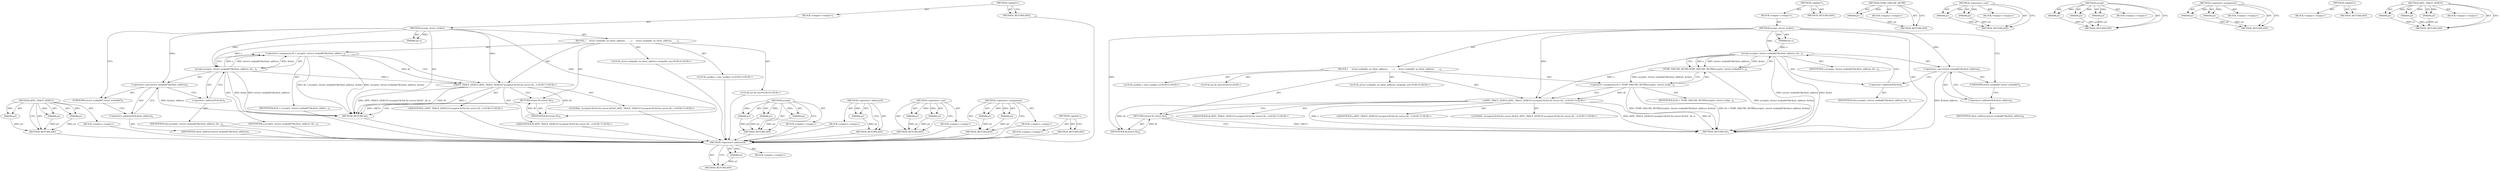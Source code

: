 digraph "APPL_TRACE_DEBUG" {
vulnerable_73 [label=<(METHOD,APPL_TRACE_DEBUG)>];
vulnerable_74 [label=<(PARAM,p1)>];
vulnerable_75 [label=<(PARAM,p2)>];
vulnerable_76 [label=<(PARAM,p3)>];
vulnerable_77 [label=<(BLOCK,&lt;empty&gt;,&lt;empty&gt;)>];
vulnerable_78 [label=<(METHOD_RETURN,ANY)>];
vulnerable_6 [label=<(METHOD,&lt;global&gt;)<SUB>1</SUB>>];
vulnerable_7 [label=<(BLOCK,&lt;empty&gt;,&lt;empty&gt;)<SUB>1</SUB>>];
vulnerable_8 [label=<(METHOD,accept_server_socket)<SUB>1</SUB>>];
vulnerable_9 [label=<(PARAM,int s)<SUB>1</SUB>>];
vulnerable_10 [label=<(BLOCK,{
     struct sockaddr_un client_address;
     ...,{
     struct sockaddr_un client_address;
     ...)<SUB>3</SUB>>];
vulnerable_11 [label="<(LOCAL,struct sockaddr_un client_address: sockaddr_un)<SUB>4</SUB>>"];
vulnerable_12 [label="<(LOCAL,socklen_t clen: socklen_t)<SUB>5</SUB>>"];
vulnerable_13 [label="<(LOCAL,int fd: int)<SUB>6</SUB>>"];
vulnerable_14 [label=<(&lt;operator&gt;.assignment,fd = accept(s, (struct sockaddr*)&amp;client_addres...)<SUB>6</SUB>>];
vulnerable_15 [label=<(IDENTIFIER,fd,fd = accept(s, (struct sockaddr*)&amp;client_addres...)<SUB>6</SUB>>];
vulnerable_16 [label=<(accept,accept(s, (struct sockaddr*)&amp;client_address, &amp;c...)<SUB>6</SUB>>];
vulnerable_17 [label=<(IDENTIFIER,s,accept(s, (struct sockaddr*)&amp;client_address, &amp;c...)<SUB>6</SUB>>];
vulnerable_18 [label=<(&lt;operator&gt;.cast,(struct sockaddr*)&amp;client_address)<SUB>6</SUB>>];
vulnerable_19 [label=<(UNKNOWN,struct sockaddr*,struct sockaddr*)<SUB>6</SUB>>];
vulnerable_20 [label=<(&lt;operator&gt;.addressOf,&amp;client_address)<SUB>6</SUB>>];
vulnerable_21 [label=<(IDENTIFIER,client_address,(struct sockaddr*)&amp;client_address)<SUB>6</SUB>>];
vulnerable_22 [label=<(&lt;operator&gt;.addressOf,&amp;clen)<SUB>6</SUB>>];
vulnerable_23 [label=<(IDENTIFIER,clen,accept(s, (struct sockaddr*)&amp;client_address, &amp;c...)<SUB>6</SUB>>];
vulnerable_24 [label="<(APPL_TRACE_DEBUG,APPL_TRACE_DEBUG(&quot;accepted fd:%d for server fd:...)<SUB>7</SUB>>"];
vulnerable_25 [label="<(LITERAL,&quot;accepted fd:%d for server fd:%d&quot;,APPL_TRACE_DEBUG(&quot;accepted fd:%d for server fd:...)<SUB>7</SUB>>"];
vulnerable_26 [label="<(IDENTIFIER,fd,APPL_TRACE_DEBUG(&quot;accepted fd:%d for server fd:...)<SUB>7</SUB>>"];
vulnerable_27 [label="<(IDENTIFIER,s,APPL_TRACE_DEBUG(&quot;accepted fd:%d for server fd:...)<SUB>7</SUB>>"];
vulnerable_28 [label=<(RETURN,return fd;,return fd;)<SUB>8</SUB>>];
vulnerable_29 [label=<(IDENTIFIER,fd,return fd;)<SUB>8</SUB>>];
vulnerable_30 [label=<(METHOD_RETURN,int)<SUB>1</SUB>>];
vulnerable_32 [label=<(METHOD_RETURN,ANY)<SUB>1</SUB>>];
vulnerable_58 [label=<(METHOD,accept)>];
vulnerable_59 [label=<(PARAM,p1)>];
vulnerable_60 [label=<(PARAM,p2)>];
vulnerable_61 [label=<(PARAM,p3)>];
vulnerable_62 [label=<(BLOCK,&lt;empty&gt;,&lt;empty&gt;)>];
vulnerable_63 [label=<(METHOD_RETURN,ANY)>];
vulnerable_69 [label=<(METHOD,&lt;operator&gt;.addressOf)>];
vulnerable_70 [label=<(PARAM,p1)>];
vulnerable_71 [label=<(BLOCK,&lt;empty&gt;,&lt;empty&gt;)>];
vulnerable_72 [label=<(METHOD_RETURN,ANY)>];
vulnerable_64 [label=<(METHOD,&lt;operator&gt;.cast)>];
vulnerable_65 [label=<(PARAM,p1)>];
vulnerable_66 [label=<(PARAM,p2)>];
vulnerable_67 [label=<(BLOCK,&lt;empty&gt;,&lt;empty&gt;)>];
vulnerable_68 [label=<(METHOD_RETURN,ANY)>];
vulnerable_53 [label=<(METHOD,&lt;operator&gt;.assignment)>];
vulnerable_54 [label=<(PARAM,p1)>];
vulnerable_55 [label=<(PARAM,p2)>];
vulnerable_56 [label=<(BLOCK,&lt;empty&gt;,&lt;empty&gt;)>];
vulnerable_57 [label=<(METHOD_RETURN,ANY)>];
vulnerable_47 [label=<(METHOD,&lt;global&gt;)<SUB>1</SUB>>];
vulnerable_48 [label=<(BLOCK,&lt;empty&gt;,&lt;empty&gt;)>];
vulnerable_49 [label=<(METHOD_RETURN,ANY)>];
fixed_74 [label=<(METHOD,&lt;operator&gt;.addressOf)>];
fixed_75 [label=<(PARAM,p1)>];
fixed_76 [label=<(BLOCK,&lt;empty&gt;,&lt;empty&gt;)>];
fixed_77 [label=<(METHOD_RETURN,ANY)>];
fixed_6 [label=<(METHOD,&lt;global&gt;)<SUB>1</SUB>>];
fixed_7 [label=<(BLOCK,&lt;empty&gt;,&lt;empty&gt;)<SUB>1</SUB>>];
fixed_8 [label=<(METHOD,accept_server_socket)<SUB>1</SUB>>];
fixed_9 [label=<(PARAM,int s)<SUB>1</SUB>>];
fixed_10 [label=<(BLOCK,{
     struct sockaddr_un client_address;
     ...,{
     struct sockaddr_un client_address;
     ...)<SUB>3</SUB>>];
fixed_11 [label="<(LOCAL,struct sockaddr_un client_address: sockaddr_un)<SUB>4</SUB>>"];
fixed_12 [label="<(LOCAL,socklen_t clen: socklen_t)<SUB>5</SUB>>"];
fixed_13 [label="<(LOCAL,int fd: int)<SUB>6</SUB>>"];
fixed_14 [label=<(&lt;operator&gt;.assignment,fd = TEMP_FAILURE_RETRY(accept(s, (struct socka...)<SUB>6</SUB>>];
fixed_15 [label=<(IDENTIFIER,fd,fd = TEMP_FAILURE_RETRY(accept(s, (struct socka...)<SUB>6</SUB>>];
fixed_16 [label=<(TEMP_FAILURE_RETRY,TEMP_FAILURE_RETRY(accept(s, (struct sockaddr*)...)<SUB>6</SUB>>];
fixed_17 [label=<(accept,accept(s, (struct sockaddr*)&amp;client_address, &amp;c...)<SUB>6</SUB>>];
fixed_18 [label=<(IDENTIFIER,s,accept(s, (struct sockaddr*)&amp;client_address, &amp;c...)<SUB>6</SUB>>];
fixed_19 [label=<(&lt;operator&gt;.cast,(struct sockaddr*)&amp;client_address)<SUB>6</SUB>>];
fixed_20 [label=<(UNKNOWN,struct sockaddr*,struct sockaddr*)<SUB>6</SUB>>];
fixed_21 [label=<(&lt;operator&gt;.addressOf,&amp;client_address)<SUB>6</SUB>>];
fixed_22 [label=<(IDENTIFIER,client_address,(struct sockaddr*)&amp;client_address)<SUB>6</SUB>>];
fixed_23 [label=<(&lt;operator&gt;.addressOf,&amp;clen)<SUB>6</SUB>>];
fixed_24 [label=<(IDENTIFIER,clen,accept(s, (struct sockaddr*)&amp;client_address, &amp;c...)<SUB>6</SUB>>];
fixed_25 [label="<(APPL_TRACE_DEBUG,APPL_TRACE_DEBUG(&quot;accepted fd:%d for server fd:...)<SUB>7</SUB>>"];
fixed_26 [label="<(LITERAL,&quot;accepted fd:%d for server fd:%d&quot;,APPL_TRACE_DEBUG(&quot;accepted fd:%d for server fd:...)<SUB>7</SUB>>"];
fixed_27 [label="<(IDENTIFIER,fd,APPL_TRACE_DEBUG(&quot;accepted fd:%d for server fd:...)<SUB>7</SUB>>"];
fixed_28 [label="<(IDENTIFIER,s,APPL_TRACE_DEBUG(&quot;accepted fd:%d for server fd:...)<SUB>7</SUB>>"];
fixed_29 [label=<(RETURN,return fd;,return fd;)<SUB>8</SUB>>];
fixed_30 [label=<(IDENTIFIER,fd,return fd;)<SUB>8</SUB>>];
fixed_31 [label=<(METHOD_RETURN,int)<SUB>1</SUB>>];
fixed_33 [label=<(METHOD_RETURN,ANY)<SUB>1</SUB>>];
fixed_59 [label=<(METHOD,TEMP_FAILURE_RETRY)>];
fixed_60 [label=<(PARAM,p1)>];
fixed_61 [label=<(BLOCK,&lt;empty&gt;,&lt;empty&gt;)>];
fixed_62 [label=<(METHOD_RETURN,ANY)>];
fixed_69 [label=<(METHOD,&lt;operator&gt;.cast)>];
fixed_70 [label=<(PARAM,p1)>];
fixed_71 [label=<(PARAM,p2)>];
fixed_72 [label=<(BLOCK,&lt;empty&gt;,&lt;empty&gt;)>];
fixed_73 [label=<(METHOD_RETURN,ANY)>];
fixed_63 [label=<(METHOD,accept)>];
fixed_64 [label=<(PARAM,p1)>];
fixed_65 [label=<(PARAM,p2)>];
fixed_66 [label=<(PARAM,p3)>];
fixed_67 [label=<(BLOCK,&lt;empty&gt;,&lt;empty&gt;)>];
fixed_68 [label=<(METHOD_RETURN,ANY)>];
fixed_54 [label=<(METHOD,&lt;operator&gt;.assignment)>];
fixed_55 [label=<(PARAM,p1)>];
fixed_56 [label=<(PARAM,p2)>];
fixed_57 [label=<(BLOCK,&lt;empty&gt;,&lt;empty&gt;)>];
fixed_58 [label=<(METHOD_RETURN,ANY)>];
fixed_48 [label=<(METHOD,&lt;global&gt;)<SUB>1</SUB>>];
fixed_49 [label=<(BLOCK,&lt;empty&gt;,&lt;empty&gt;)>];
fixed_50 [label=<(METHOD_RETURN,ANY)>];
fixed_78 [label=<(METHOD,APPL_TRACE_DEBUG)>];
fixed_79 [label=<(PARAM,p1)>];
fixed_80 [label=<(PARAM,p2)>];
fixed_81 [label=<(PARAM,p3)>];
fixed_82 [label=<(BLOCK,&lt;empty&gt;,&lt;empty&gt;)>];
fixed_83 [label=<(METHOD_RETURN,ANY)>];
vulnerable_73 -> vulnerable_74  [key=0, label="AST: "];
vulnerable_73 -> vulnerable_74  [key=1, label="DDG: "];
vulnerable_73 -> vulnerable_77  [key=0, label="AST: "];
vulnerable_73 -> vulnerable_75  [key=0, label="AST: "];
vulnerable_73 -> vulnerable_75  [key=1, label="DDG: "];
vulnerable_73 -> vulnerable_78  [key=0, label="AST: "];
vulnerable_73 -> vulnerable_78  [key=1, label="CFG: "];
vulnerable_73 -> vulnerable_76  [key=0, label="AST: "];
vulnerable_73 -> vulnerable_76  [key=1, label="DDG: "];
vulnerable_74 -> vulnerable_78  [key=0, label="DDG: p1"];
vulnerable_75 -> vulnerable_78  [key=0, label="DDG: p2"];
vulnerable_76 -> vulnerable_78  [key=0, label="DDG: p3"];
vulnerable_77 -> fixed_74  [key=0];
vulnerable_78 -> fixed_74  [key=0];
vulnerable_6 -> vulnerable_7  [key=0, label="AST: "];
vulnerable_6 -> vulnerable_32  [key=0, label="AST: "];
vulnerable_6 -> vulnerable_32  [key=1, label="CFG: "];
vulnerable_7 -> vulnerable_8  [key=0, label="AST: "];
vulnerable_8 -> vulnerable_9  [key=0, label="AST: "];
vulnerable_8 -> vulnerable_9  [key=1, label="DDG: "];
vulnerable_8 -> vulnerable_10  [key=0, label="AST: "];
vulnerable_8 -> vulnerable_30  [key=0, label="AST: "];
vulnerable_8 -> vulnerable_19  [key=0, label="CFG: "];
vulnerable_8 -> vulnerable_24  [key=0, label="DDG: "];
vulnerable_8 -> vulnerable_29  [key=0, label="DDG: "];
vulnerable_8 -> vulnerable_16  [key=0, label="DDG: "];
vulnerable_8 -> vulnerable_18  [key=0, label="DDG: "];
vulnerable_9 -> vulnerable_16  [key=0, label="DDG: s"];
vulnerable_10 -> vulnerable_11  [key=0, label="AST: "];
vulnerable_10 -> vulnerable_12  [key=0, label="AST: "];
vulnerable_10 -> vulnerable_13  [key=0, label="AST: "];
vulnerable_10 -> vulnerable_14  [key=0, label="AST: "];
vulnerable_10 -> vulnerable_24  [key=0, label="AST: "];
vulnerable_10 -> vulnerable_28  [key=0, label="AST: "];
vulnerable_11 -> fixed_74  [key=0];
vulnerable_12 -> fixed_74  [key=0];
vulnerable_13 -> fixed_74  [key=0];
vulnerable_14 -> vulnerable_15  [key=0, label="AST: "];
vulnerable_14 -> vulnerable_16  [key=0, label="AST: "];
vulnerable_14 -> vulnerable_24  [key=0, label="CFG: "];
vulnerable_14 -> vulnerable_24  [key=1, label="DDG: fd"];
vulnerable_14 -> vulnerable_30  [key=0, label="DDG: accept(s, (struct sockaddr*)&amp;client_address, &amp;clen)"];
vulnerable_14 -> vulnerable_30  [key=1, label="DDG: fd = accept(s, (struct sockaddr*)&amp;client_address, &amp;clen)"];
vulnerable_15 -> fixed_74  [key=0];
vulnerable_16 -> vulnerable_17  [key=0, label="AST: "];
vulnerable_16 -> vulnerable_18  [key=0, label="AST: "];
vulnerable_16 -> vulnerable_22  [key=0, label="AST: "];
vulnerable_16 -> vulnerable_14  [key=0, label="CFG: "];
vulnerable_16 -> vulnerable_14  [key=1, label="DDG: s"];
vulnerable_16 -> vulnerable_14  [key=2, label="DDG: (struct sockaddr*)&amp;client_address"];
vulnerable_16 -> vulnerable_14  [key=3, label="DDG: &amp;clen"];
vulnerable_16 -> vulnerable_30  [key=0, label="DDG: (struct sockaddr*)&amp;client_address"];
vulnerable_16 -> vulnerable_30  [key=1, label="DDG: &amp;clen"];
vulnerable_16 -> vulnerable_24  [key=0, label="DDG: s"];
vulnerable_17 -> fixed_74  [key=0];
vulnerable_18 -> vulnerable_19  [key=0, label="AST: "];
vulnerable_18 -> vulnerable_20  [key=0, label="AST: "];
vulnerable_18 -> vulnerable_22  [key=0, label="CFG: "];
vulnerable_18 -> vulnerable_30  [key=0, label="DDG: &amp;client_address"];
vulnerable_19 -> vulnerable_20  [key=0, label="CFG: "];
vulnerable_20 -> vulnerable_21  [key=0, label="AST: "];
vulnerable_20 -> vulnerable_18  [key=0, label="CFG: "];
vulnerable_21 -> fixed_74  [key=0];
vulnerable_22 -> vulnerable_23  [key=0, label="AST: "];
vulnerable_22 -> vulnerable_16  [key=0, label="CFG: "];
vulnerable_23 -> fixed_74  [key=0];
vulnerable_24 -> vulnerable_25  [key=0, label="AST: "];
vulnerable_24 -> vulnerable_26  [key=0, label="AST: "];
vulnerable_24 -> vulnerable_27  [key=0, label="AST: "];
vulnerable_24 -> vulnerable_28  [key=0, label="CFG: "];
vulnerable_24 -> vulnerable_30  [key=0, label="DDG: fd"];
vulnerable_24 -> vulnerable_30  [key=1, label="DDG: s"];
vulnerable_24 -> vulnerable_30  [key=2, label="DDG: APPL_TRACE_DEBUG(&quot;accepted fd:%d for server fd:%d&quot;, fd, s)"];
vulnerable_24 -> vulnerable_29  [key=0, label="DDG: fd"];
vulnerable_25 -> fixed_74  [key=0];
vulnerable_26 -> fixed_74  [key=0];
vulnerable_27 -> fixed_74  [key=0];
vulnerable_28 -> vulnerable_29  [key=0, label="AST: "];
vulnerable_28 -> vulnerable_30  [key=0, label="CFG: "];
vulnerable_28 -> vulnerable_30  [key=1, label="DDG: &lt;RET&gt;"];
vulnerable_29 -> vulnerable_28  [key=0, label="DDG: fd"];
vulnerable_30 -> fixed_74  [key=0];
vulnerable_32 -> fixed_74  [key=0];
vulnerable_58 -> vulnerable_59  [key=0, label="AST: "];
vulnerable_58 -> vulnerable_59  [key=1, label="DDG: "];
vulnerable_58 -> vulnerable_62  [key=0, label="AST: "];
vulnerable_58 -> vulnerable_60  [key=0, label="AST: "];
vulnerable_58 -> vulnerable_60  [key=1, label="DDG: "];
vulnerable_58 -> vulnerable_63  [key=0, label="AST: "];
vulnerable_58 -> vulnerable_63  [key=1, label="CFG: "];
vulnerable_58 -> vulnerable_61  [key=0, label="AST: "];
vulnerable_58 -> vulnerable_61  [key=1, label="DDG: "];
vulnerable_59 -> vulnerable_63  [key=0, label="DDG: p1"];
vulnerable_60 -> vulnerable_63  [key=0, label="DDG: p2"];
vulnerable_61 -> vulnerable_63  [key=0, label="DDG: p3"];
vulnerable_62 -> fixed_74  [key=0];
vulnerable_63 -> fixed_74  [key=0];
vulnerable_69 -> vulnerable_70  [key=0, label="AST: "];
vulnerable_69 -> vulnerable_70  [key=1, label="DDG: "];
vulnerable_69 -> vulnerable_71  [key=0, label="AST: "];
vulnerable_69 -> vulnerable_72  [key=0, label="AST: "];
vulnerable_69 -> vulnerable_72  [key=1, label="CFG: "];
vulnerable_70 -> vulnerable_72  [key=0, label="DDG: p1"];
vulnerable_71 -> fixed_74  [key=0];
vulnerable_72 -> fixed_74  [key=0];
vulnerable_64 -> vulnerable_65  [key=0, label="AST: "];
vulnerable_64 -> vulnerable_65  [key=1, label="DDG: "];
vulnerable_64 -> vulnerable_67  [key=0, label="AST: "];
vulnerable_64 -> vulnerable_66  [key=0, label="AST: "];
vulnerable_64 -> vulnerable_66  [key=1, label="DDG: "];
vulnerable_64 -> vulnerable_68  [key=0, label="AST: "];
vulnerable_64 -> vulnerable_68  [key=1, label="CFG: "];
vulnerable_65 -> vulnerable_68  [key=0, label="DDG: p1"];
vulnerable_66 -> vulnerable_68  [key=0, label="DDG: p2"];
vulnerable_67 -> fixed_74  [key=0];
vulnerable_68 -> fixed_74  [key=0];
vulnerable_53 -> vulnerable_54  [key=0, label="AST: "];
vulnerable_53 -> vulnerable_54  [key=1, label="DDG: "];
vulnerable_53 -> vulnerable_56  [key=0, label="AST: "];
vulnerable_53 -> vulnerable_55  [key=0, label="AST: "];
vulnerable_53 -> vulnerable_55  [key=1, label="DDG: "];
vulnerable_53 -> vulnerable_57  [key=0, label="AST: "];
vulnerable_53 -> vulnerable_57  [key=1, label="CFG: "];
vulnerable_54 -> vulnerable_57  [key=0, label="DDG: p1"];
vulnerable_55 -> vulnerable_57  [key=0, label="DDG: p2"];
vulnerable_56 -> fixed_74  [key=0];
vulnerable_57 -> fixed_74  [key=0];
vulnerable_47 -> vulnerable_48  [key=0, label="AST: "];
vulnerable_47 -> vulnerable_49  [key=0, label="AST: "];
vulnerable_47 -> vulnerable_49  [key=1, label="CFG: "];
vulnerable_48 -> fixed_74  [key=0];
vulnerable_49 -> fixed_74  [key=0];
fixed_74 -> fixed_75  [key=0, label="AST: "];
fixed_74 -> fixed_75  [key=1, label="DDG: "];
fixed_74 -> fixed_76  [key=0, label="AST: "];
fixed_74 -> fixed_77  [key=0, label="AST: "];
fixed_74 -> fixed_77  [key=1, label="CFG: "];
fixed_75 -> fixed_77  [key=0, label="DDG: p1"];
fixed_6 -> fixed_7  [key=0, label="AST: "];
fixed_6 -> fixed_33  [key=0, label="AST: "];
fixed_6 -> fixed_33  [key=1, label="CFG: "];
fixed_7 -> fixed_8  [key=0, label="AST: "];
fixed_8 -> fixed_9  [key=0, label="AST: "];
fixed_8 -> fixed_9  [key=1, label="DDG: "];
fixed_8 -> fixed_10  [key=0, label="AST: "];
fixed_8 -> fixed_31  [key=0, label="AST: "];
fixed_8 -> fixed_20  [key=0, label="CFG: "];
fixed_8 -> fixed_25  [key=0, label="DDG: "];
fixed_8 -> fixed_30  [key=0, label="DDG: "];
fixed_8 -> fixed_17  [key=0, label="DDG: "];
fixed_8 -> fixed_19  [key=0, label="DDG: "];
fixed_9 -> fixed_17  [key=0, label="DDG: s"];
fixed_10 -> fixed_11  [key=0, label="AST: "];
fixed_10 -> fixed_12  [key=0, label="AST: "];
fixed_10 -> fixed_13  [key=0, label="AST: "];
fixed_10 -> fixed_14  [key=0, label="AST: "];
fixed_10 -> fixed_25  [key=0, label="AST: "];
fixed_10 -> fixed_29  [key=0, label="AST: "];
fixed_14 -> fixed_15  [key=0, label="AST: "];
fixed_14 -> fixed_16  [key=0, label="AST: "];
fixed_14 -> fixed_25  [key=0, label="CFG: "];
fixed_14 -> fixed_25  [key=1, label="DDG: fd"];
fixed_14 -> fixed_31  [key=0, label="DDG: TEMP_FAILURE_RETRY(accept(s, (struct sockaddr*)&amp;client_address, &amp;clen))"];
fixed_14 -> fixed_31  [key=1, label="DDG: fd = TEMP_FAILURE_RETRY(accept(s, (struct sockaddr*)&amp;client_address, &amp;clen))"];
fixed_16 -> fixed_17  [key=0, label="AST: "];
fixed_16 -> fixed_14  [key=0, label="CFG: "];
fixed_16 -> fixed_14  [key=1, label="DDG: accept(s, (struct sockaddr*)&amp;client_address, &amp;clen)"];
fixed_16 -> fixed_31  [key=0, label="DDG: accept(s, (struct sockaddr*)&amp;client_address, &amp;clen)"];
fixed_17 -> fixed_18  [key=0, label="AST: "];
fixed_17 -> fixed_19  [key=0, label="AST: "];
fixed_17 -> fixed_23  [key=0, label="AST: "];
fixed_17 -> fixed_16  [key=0, label="CFG: "];
fixed_17 -> fixed_16  [key=1, label="DDG: s"];
fixed_17 -> fixed_16  [key=2, label="DDG: (struct sockaddr*)&amp;client_address"];
fixed_17 -> fixed_16  [key=3, label="DDG: &amp;clen"];
fixed_17 -> fixed_31  [key=0, label="DDG: (struct sockaddr*)&amp;client_address"];
fixed_17 -> fixed_31  [key=1, label="DDG: &amp;clen"];
fixed_17 -> fixed_25  [key=0, label="DDG: s"];
fixed_19 -> fixed_20  [key=0, label="AST: "];
fixed_19 -> fixed_21  [key=0, label="AST: "];
fixed_19 -> fixed_23  [key=0, label="CFG: "];
fixed_19 -> fixed_31  [key=0, label="DDG: &amp;client_address"];
fixed_20 -> fixed_21  [key=0, label="CFG: "];
fixed_21 -> fixed_22  [key=0, label="AST: "];
fixed_21 -> fixed_19  [key=0, label="CFG: "];
fixed_23 -> fixed_24  [key=0, label="AST: "];
fixed_23 -> fixed_17  [key=0, label="CFG: "];
fixed_25 -> fixed_26  [key=0, label="AST: "];
fixed_25 -> fixed_27  [key=0, label="AST: "];
fixed_25 -> fixed_28  [key=0, label="AST: "];
fixed_25 -> fixed_29  [key=0, label="CFG: "];
fixed_25 -> fixed_31  [key=0, label="DDG: fd"];
fixed_25 -> fixed_31  [key=1, label="DDG: s"];
fixed_25 -> fixed_31  [key=2, label="DDG: APPL_TRACE_DEBUG(&quot;accepted fd:%d for server fd:%d&quot;, fd, s)"];
fixed_25 -> fixed_30  [key=0, label="DDG: fd"];
fixed_29 -> fixed_30  [key=0, label="AST: "];
fixed_29 -> fixed_31  [key=0, label="CFG: "];
fixed_29 -> fixed_31  [key=1, label="DDG: &lt;RET&gt;"];
fixed_30 -> fixed_29  [key=0, label="DDG: fd"];
fixed_59 -> fixed_60  [key=0, label="AST: "];
fixed_59 -> fixed_60  [key=1, label="DDG: "];
fixed_59 -> fixed_61  [key=0, label="AST: "];
fixed_59 -> fixed_62  [key=0, label="AST: "];
fixed_59 -> fixed_62  [key=1, label="CFG: "];
fixed_60 -> fixed_62  [key=0, label="DDG: p1"];
fixed_69 -> fixed_70  [key=0, label="AST: "];
fixed_69 -> fixed_70  [key=1, label="DDG: "];
fixed_69 -> fixed_72  [key=0, label="AST: "];
fixed_69 -> fixed_71  [key=0, label="AST: "];
fixed_69 -> fixed_71  [key=1, label="DDG: "];
fixed_69 -> fixed_73  [key=0, label="AST: "];
fixed_69 -> fixed_73  [key=1, label="CFG: "];
fixed_70 -> fixed_73  [key=0, label="DDG: p1"];
fixed_71 -> fixed_73  [key=0, label="DDG: p2"];
fixed_63 -> fixed_64  [key=0, label="AST: "];
fixed_63 -> fixed_64  [key=1, label="DDG: "];
fixed_63 -> fixed_67  [key=0, label="AST: "];
fixed_63 -> fixed_65  [key=0, label="AST: "];
fixed_63 -> fixed_65  [key=1, label="DDG: "];
fixed_63 -> fixed_68  [key=0, label="AST: "];
fixed_63 -> fixed_68  [key=1, label="CFG: "];
fixed_63 -> fixed_66  [key=0, label="AST: "];
fixed_63 -> fixed_66  [key=1, label="DDG: "];
fixed_64 -> fixed_68  [key=0, label="DDG: p1"];
fixed_65 -> fixed_68  [key=0, label="DDG: p2"];
fixed_66 -> fixed_68  [key=0, label="DDG: p3"];
fixed_54 -> fixed_55  [key=0, label="AST: "];
fixed_54 -> fixed_55  [key=1, label="DDG: "];
fixed_54 -> fixed_57  [key=0, label="AST: "];
fixed_54 -> fixed_56  [key=0, label="AST: "];
fixed_54 -> fixed_56  [key=1, label="DDG: "];
fixed_54 -> fixed_58  [key=0, label="AST: "];
fixed_54 -> fixed_58  [key=1, label="CFG: "];
fixed_55 -> fixed_58  [key=0, label="DDG: p1"];
fixed_56 -> fixed_58  [key=0, label="DDG: p2"];
fixed_48 -> fixed_49  [key=0, label="AST: "];
fixed_48 -> fixed_50  [key=0, label="AST: "];
fixed_48 -> fixed_50  [key=1, label="CFG: "];
fixed_78 -> fixed_79  [key=0, label="AST: "];
fixed_78 -> fixed_79  [key=1, label="DDG: "];
fixed_78 -> fixed_82  [key=0, label="AST: "];
fixed_78 -> fixed_80  [key=0, label="AST: "];
fixed_78 -> fixed_80  [key=1, label="DDG: "];
fixed_78 -> fixed_83  [key=0, label="AST: "];
fixed_78 -> fixed_83  [key=1, label="CFG: "];
fixed_78 -> fixed_81  [key=0, label="AST: "];
fixed_78 -> fixed_81  [key=1, label="DDG: "];
fixed_79 -> fixed_83  [key=0, label="DDG: p1"];
fixed_80 -> fixed_83  [key=0, label="DDG: p2"];
fixed_81 -> fixed_83  [key=0, label="DDG: p3"];
}
